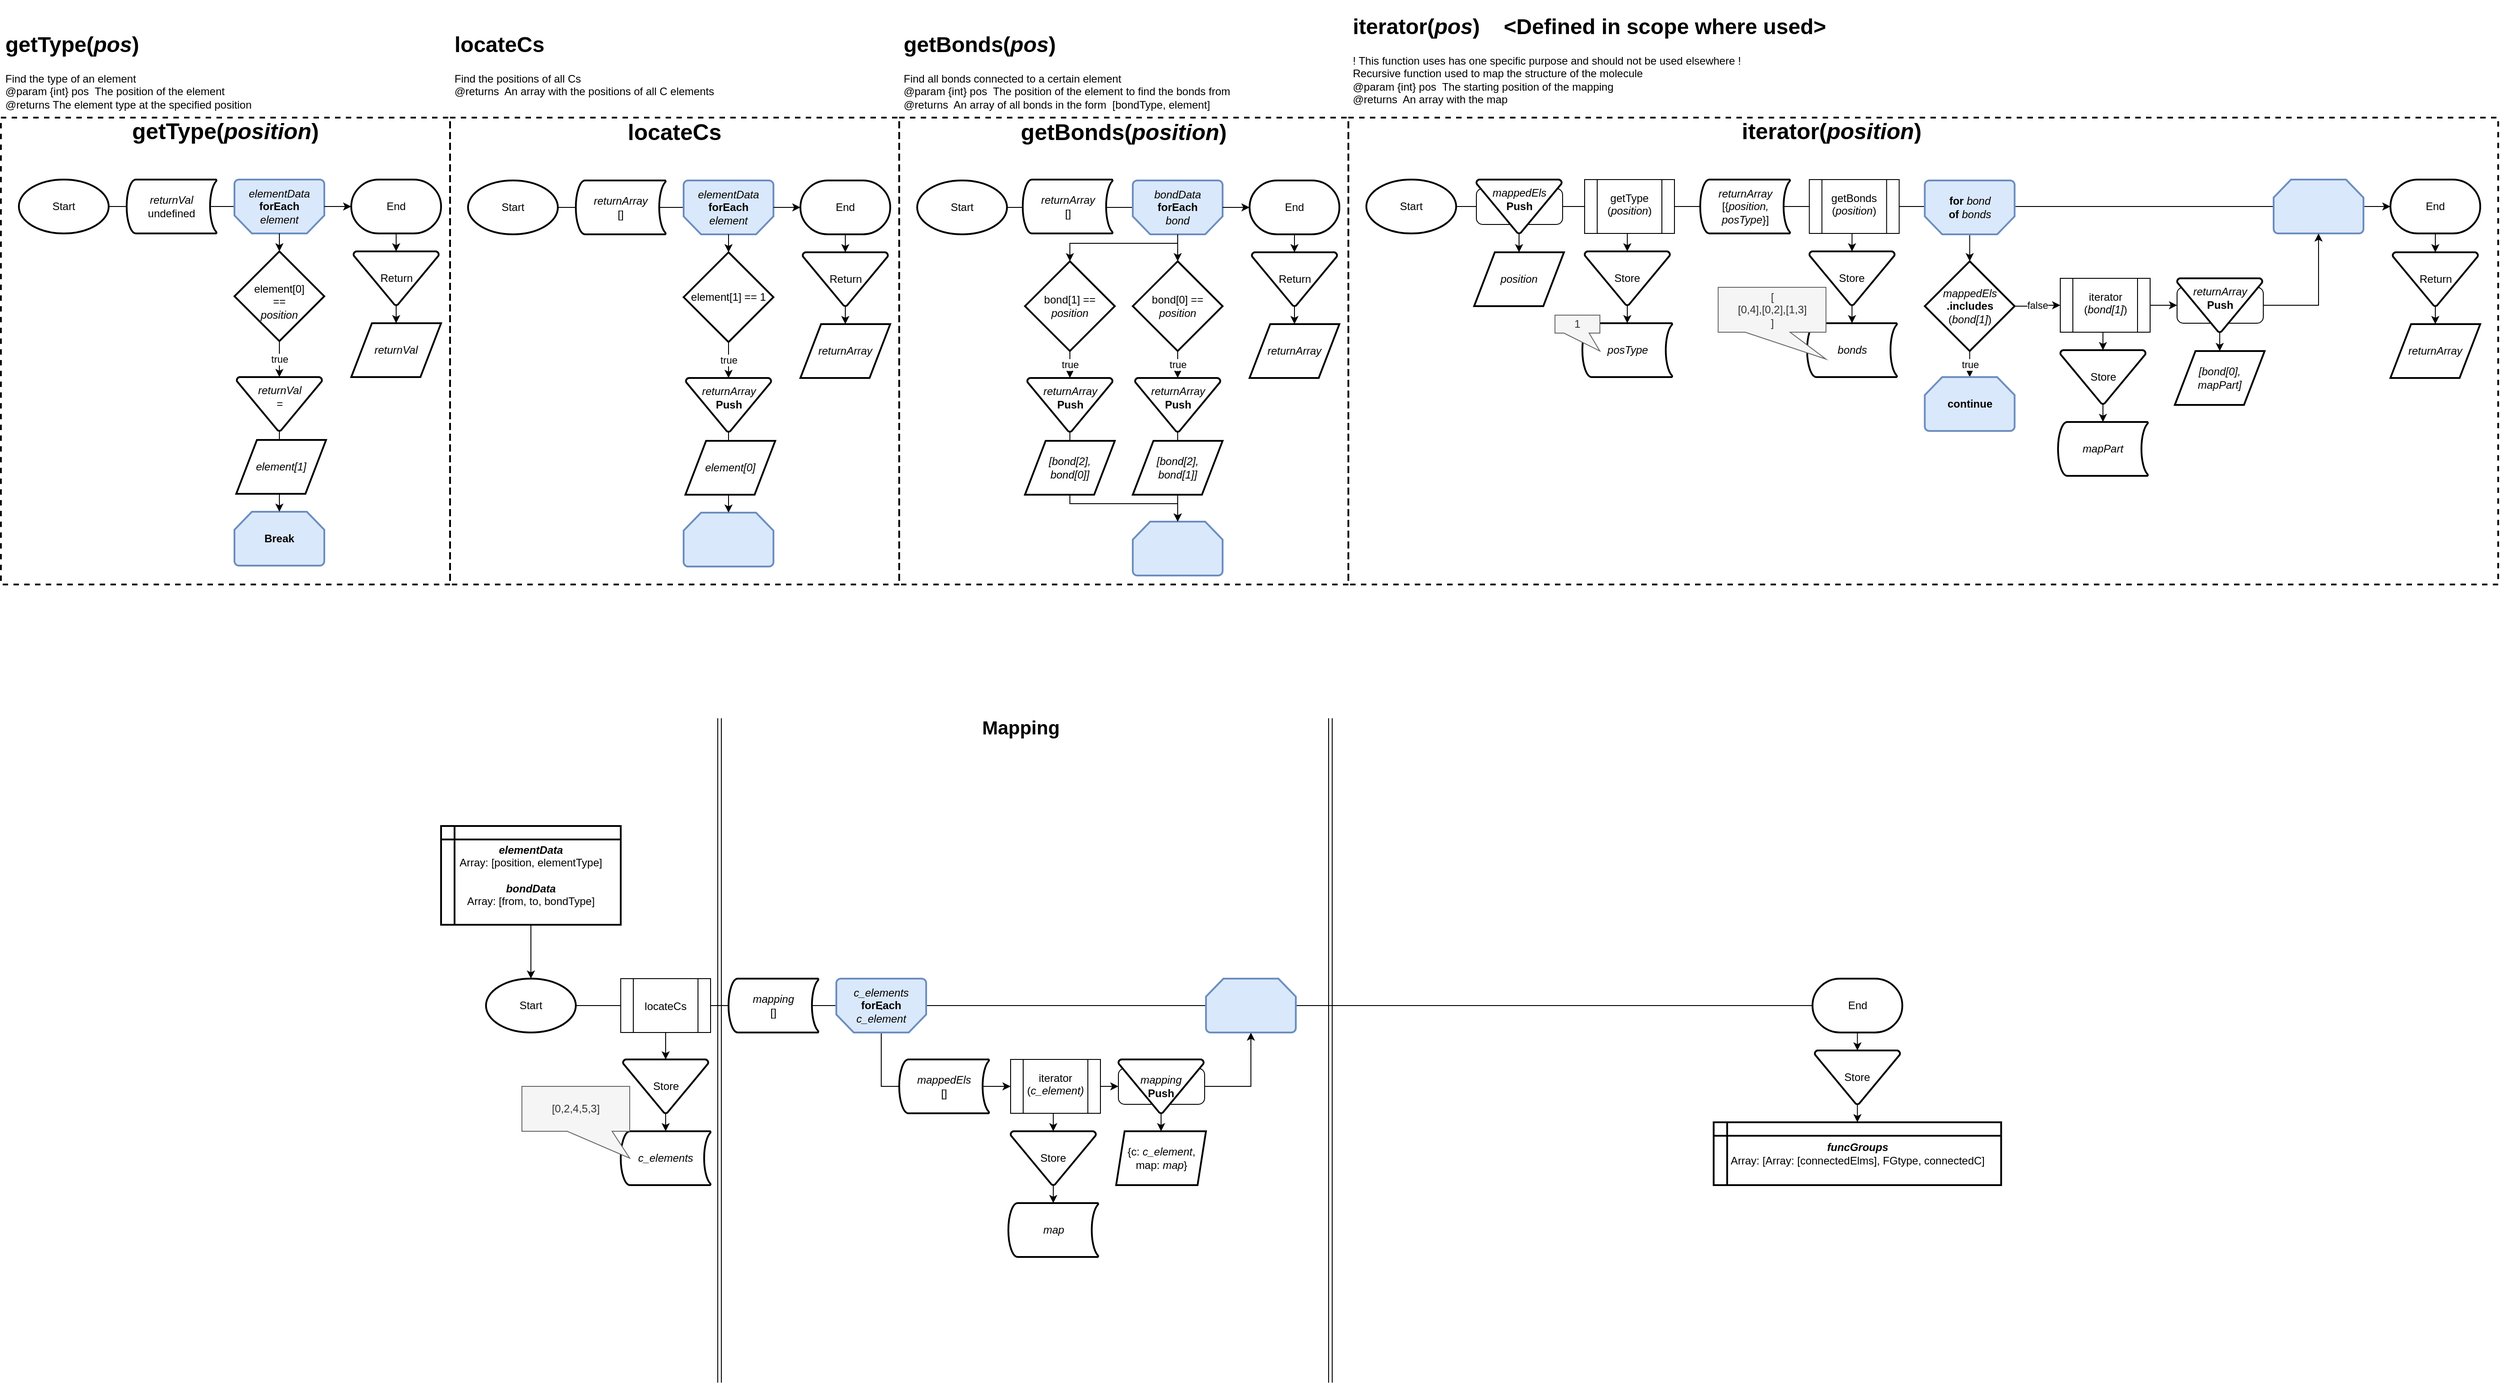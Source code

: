 <mxfile version="20.4.1" type="github" pages="2">
  <diagram id="BVfkQb9ecDEO83bugk_k" name="Main">
    <mxGraphModel dx="2985" dy="2483" grid="1" gridSize="10" guides="1" tooltips="1" connect="1" arrows="0" fold="1" page="0" pageScale="1" pageWidth="827" pageHeight="1169" math="0" shadow="0">
      <root>
        <mxCell id="0" />
        <mxCell id="1" parent="0" />
        <mxCell id="XzVLuU8OsaSNBH-HEr9t-55" value="" style="edgeStyle=orthogonalEdgeStyle;rounded=0;orthogonalLoop=1;jettySize=auto;html=1;exitX=1;exitY=0.5;exitDx=0;exitDy=0;exitPerimeter=0;entryX=0;entryY=0.5;entryDx=0;entryDy=0;entryPerimeter=0;endArrow=none;" parent="1" source="x_pQw2CXU4u3UF457hjA-24" target="XzVLuU8OsaSNBH-HEr9t-52" edge="1">
          <mxGeometry relative="1" as="geometry">
            <mxPoint x="920" y="-700" as="sourcePoint" />
            <mxPoint x="2100" y="-700" as="targetPoint" />
          </mxGeometry>
        </mxCell>
        <mxCell id="FqxZ3S_1yFEc6N9-NsaK-3" style="edgeStyle=orthogonalEdgeStyle;rounded=0;orthogonalLoop=1;jettySize=auto;html=1;exitX=1;exitY=0.5;exitDx=0;exitDy=0;exitPerimeter=0;entryX=0;entryY=0.5;entryDx=0;entryDy=0;entryPerimeter=0;endArrow=none;endFill=0;" parent="1" source="hINtNlw1vlNAkVPnNgzF-1" target="hINtNlw1vlNAkVPnNgzF-4" edge="1">
          <mxGeometry relative="1" as="geometry" />
        </mxCell>
        <mxCell id="hINtNlw1vlNAkVPnNgzF-1" value="Start&lt;br&gt;" style="strokeWidth=2;html=1;shape=mxgraph.flowchart.start_1;whiteSpace=wrap;" parent="1" vertex="1">
          <mxGeometry x="-160" y="160" width="100" height="60" as="geometry" />
        </mxCell>
        <mxCell id="hINtNlw1vlNAkVPnNgzF-3" style="edgeStyle=orthogonalEdgeStyle;orthogonalLoop=1;jettySize=auto;html=1;exitX=0.5;exitY=1;exitDx=0;exitDy=0;entryX=0.5;entryY=0;entryDx=0;entryDy=0;entryPerimeter=0;rounded=0;" parent="1" source="hINtNlw1vlNAkVPnNgzF-2" target="hINtNlw1vlNAkVPnNgzF-1" edge="1">
          <mxGeometry relative="1" as="geometry" />
        </mxCell>
        <mxCell id="hINtNlw1vlNAkVPnNgzF-2" value="&lt;i style=&quot;font-weight: bold;&quot;&gt;elementData&lt;br&gt;&lt;/i&gt;Array: [position, elementType]&lt;br&gt;&lt;b style=&quot;font-style: italic;&quot;&gt;&lt;br&gt;bondData&lt;/b&gt;&lt;br&gt;Array: [from, to, bondType]" style="shape=internalStorage;whiteSpace=wrap;html=1;dx=15;dy=15;arcSize=8;strokeWidth=2;" parent="1" vertex="1">
          <mxGeometry x="-210" y="-10" width="200" height="110" as="geometry" />
        </mxCell>
        <mxCell id="hINtNlw1vlNAkVPnNgzF-9" style="edgeStyle=orthogonalEdgeStyle;orthogonalLoop=1;jettySize=auto;html=1;exitX=0.5;exitY=1;exitDx=0;exitDy=0;exitPerimeter=0;entryX=0.5;entryY=0;entryDx=0;entryDy=0;entryPerimeter=0;rounded=0;" parent="1" source="hINtNlw1vlNAkVPnNgzF-4" target="hINtNlw1vlNAkVPnNgzF-5" edge="1">
          <mxGeometry relative="1" as="geometry" />
        </mxCell>
        <mxCell id="hINtNlw1vlNAkVPnNgzF-4" value="End" style="strokeWidth=2;html=1;shape=mxgraph.flowchart.terminator;whiteSpace=wrap;" parent="1" vertex="1">
          <mxGeometry x="1316.667" y="160" width="100" height="60" as="geometry" />
        </mxCell>
        <mxCell id="hINtNlw1vlNAkVPnNgzF-8" style="edgeStyle=orthogonalEdgeStyle;orthogonalLoop=1;jettySize=auto;html=1;exitX=0.5;exitY=1;exitDx=0;exitDy=0;exitPerimeter=0;entryX=0.5;entryY=0;entryDx=0;entryDy=0;rounded=0;" parent="1" source="hINtNlw1vlNAkVPnNgzF-5" target="hINtNlw1vlNAkVPnNgzF-7" edge="1">
          <mxGeometry relative="1" as="geometry" />
        </mxCell>
        <mxCell id="hINtNlw1vlNAkVPnNgzF-5" value="Store" style="strokeWidth=2;html=1;shape=mxgraph.flowchart.merge_or_storage;whiteSpace=wrap;" parent="1" vertex="1">
          <mxGeometry x="1319.167" y="240" width="95" height="60" as="geometry" />
        </mxCell>
        <mxCell id="hINtNlw1vlNAkVPnNgzF-7" value="&lt;b style=&quot;font-style: italic;&quot;&gt;funcGroups&lt;/b&gt;&lt;br&gt;Array: [Array: [connectedElms], FGtype, connectedC]" style="shape=internalStorage;whiteSpace=wrap;html=1;dx=15;dy=15;arcSize=8;strokeWidth=2;" parent="1" vertex="1">
          <mxGeometry x="1206.667" y="320" width="320" height="70" as="geometry" />
        </mxCell>
        <mxCell id="hINtNlw1vlNAkVPnNgzF-54" style="edgeStyle=orthogonalEdgeStyle;orthogonalLoop=1;jettySize=auto;html=1;exitX=0.5;exitY=1;exitDx=0;exitDy=0;entryX=0.5;entryY=0;entryDx=0;entryDy=0;entryPerimeter=0;fontSize=25;rounded=0;" parent="1" source="hINtNlw1vlNAkVPnNgzF-11" target="hINtNlw1vlNAkVPnNgzF-53" edge="1">
          <mxGeometry relative="1" as="geometry" />
        </mxCell>
        <mxCell id="hINtNlw1vlNAkVPnNgzF-11" value="locateCs" style="verticalLabelPosition=bottom;verticalAlign=top;html=1;shape=process;whiteSpace=wrap;size=0.14;arcSize=6;spacingBottom=4;spacingTop=-43;noLabel=0;collapsible=0;autosize=1;" parent="1" vertex="1">
          <mxGeometry x="-10" y="160" width="100" height="60" as="geometry" />
        </mxCell>
        <mxCell id="x_pQw2CXU4u3UF457hjA-7" style="edgeStyle=orthogonalEdgeStyle;rounded=0;orthogonalLoop=1;jettySize=auto;html=1;exitX=0.5;exitY=1;exitDx=0;exitDy=0;exitPerimeter=0;entryX=0.5;entryY=0;entryDx=0;entryDy=0;entryPerimeter=0;" parent="1" source="hINtNlw1vlNAkVPnNgzF-53" target="hINtNlw1vlNAkVPnNgzF-57" edge="1">
          <mxGeometry relative="1" as="geometry" />
        </mxCell>
        <mxCell id="hINtNlw1vlNAkVPnNgzF-53" value="Store" style="strokeWidth=2;html=1;shape=mxgraph.flowchart.merge_or_storage;whiteSpace=wrap;" parent="1" vertex="1">
          <mxGeometry x="-7.5" y="250" width="95" height="60" as="geometry" />
        </mxCell>
        <mxCell id="hINtNlw1vlNAkVPnNgzF-57" value="&lt;i&gt;c_elements&lt;/i&gt;" style="strokeWidth=2;html=1;shape=mxgraph.flowchart.stored_data;whiteSpace=wrap;" parent="1" vertex="1">
          <mxGeometry x="-10" y="330" width="100" height="60" as="geometry" />
        </mxCell>
        <mxCell id="hINtNlw1vlNAkVPnNgzF-58" value="" style="group" parent="1" vertex="1" connectable="0">
          <mxGeometry x="-200" y="-799" width="500" height="520" as="geometry" />
        </mxCell>
        <mxCell id="hINtNlw1vlNAkVPnNgzF-47" value="" style="whiteSpace=wrap;html=1;fillColor=none;strokeWidth=2;dashed=1;" parent="hINtNlw1vlNAkVPnNgzF-58" vertex="1">
          <mxGeometry width="500" height="520" as="geometry" />
        </mxCell>
        <mxCell id="hINtNlw1vlNAkVPnNgzF-13" value="Start" style="strokeWidth=2;html=1;shape=mxgraph.flowchart.start_1;whiteSpace=wrap;" parent="hINtNlw1vlNAkVPnNgzF-58" vertex="1">
          <mxGeometry x="20" y="70" width="100" height="60" as="geometry" />
        </mxCell>
        <mxCell id="hINtNlw1vlNAkVPnNgzF-15" value="End" style="strokeWidth=2;html=1;shape=mxgraph.flowchart.terminator;whiteSpace=wrap;" parent="hINtNlw1vlNAkVPnNgzF-58" vertex="1">
          <mxGeometry x="390" y="70" width="100" height="60" as="geometry" />
        </mxCell>
        <mxCell id="hINtNlw1vlNAkVPnNgzF-17" value="Return" style="strokeWidth=2;html=1;shape=mxgraph.flowchart.merge_or_storage;whiteSpace=wrap;" parent="hINtNlw1vlNAkVPnNgzF-58" vertex="1">
          <mxGeometry x="392.5" y="150" width="95" height="60" as="geometry" />
        </mxCell>
        <mxCell id="hINtNlw1vlNAkVPnNgzF-18" style="edgeStyle=orthogonalEdgeStyle;orthogonalLoop=1;jettySize=auto;html=1;exitX=0.5;exitY=1;exitDx=0;exitDy=0;exitPerimeter=0;entryX=0.5;entryY=0;entryDx=0;entryDy=0;entryPerimeter=0;rounded=0;" parent="hINtNlw1vlNAkVPnNgzF-58" source="hINtNlw1vlNAkVPnNgzF-15" target="hINtNlw1vlNAkVPnNgzF-17" edge="1">
          <mxGeometry relative="1" as="geometry" />
        </mxCell>
        <mxCell id="hINtNlw1vlNAkVPnNgzF-20" value="&lt;i&gt;returnArray&lt;/i&gt;" style="shape=parallelogram;html=1;strokeWidth=2;perimeter=parallelogramPerimeter;whiteSpace=wrap;arcSize=12;size=0.23;" parent="hINtNlw1vlNAkVPnNgzF-58" vertex="1">
          <mxGeometry x="390" y="230" width="100" height="60" as="geometry" />
        </mxCell>
        <mxCell id="hINtNlw1vlNAkVPnNgzF-21" style="edgeStyle=orthogonalEdgeStyle;orthogonalLoop=1;jettySize=auto;html=1;exitX=0.5;exitY=1;exitDx=0;exitDy=0;exitPerimeter=0;entryX=0.5;entryY=0;entryDx=0;entryDy=0;rounded=0;" parent="hINtNlw1vlNAkVPnNgzF-58" source="hINtNlw1vlNAkVPnNgzF-17" target="hINtNlw1vlNAkVPnNgzF-20" edge="1">
          <mxGeometry relative="1" as="geometry" />
        </mxCell>
        <mxCell id="hINtNlw1vlNAkVPnNgzF-23" value="" style="edgeStyle=orthogonalEdgeStyle;orthogonalLoop=1;jettySize=auto;html=1;exitX=1;exitY=0.5;exitDx=0;exitDy=0;exitPerimeter=0;entryX=1;entryY=0.5;entryDx=0;entryDy=0;entryPerimeter=0;endArrow=none;rounded=0;" parent="hINtNlw1vlNAkVPnNgzF-58" source="hINtNlw1vlNAkVPnNgzF-13" target="hINtNlw1vlNAkVPnNgzF-24" edge="1">
          <mxGeometry relative="1" as="geometry">
            <mxPoint x="120" y="100" as="sourcePoint" />
            <mxPoint x="260" y="100" as="targetPoint" />
          </mxGeometry>
        </mxCell>
        <mxCell id="hINtNlw1vlNAkVPnNgzF-24" value="" style="strokeWidth=2;html=1;shape=mxgraph.flowchart.loop_limit;whiteSpace=wrap;rotation=-180;textDirection=ltr;horizontal=1;direction=east;fillColor=#dae8fc;strokeColor=#6c8ebf;" parent="hINtNlw1vlNAkVPnNgzF-58" vertex="1">
          <mxGeometry x="260" y="70" width="100" height="60" as="geometry" />
        </mxCell>
        <mxCell id="hINtNlw1vlNAkVPnNgzF-16" style="edgeStyle=orthogonalEdgeStyle;orthogonalLoop=1;jettySize=auto;html=1;exitX=0;exitY=0.5;exitDx=0;exitDy=0;exitPerimeter=0;entryX=0;entryY=0.5;entryDx=0;entryDy=0;entryPerimeter=0;startArrow=none;rounded=0;" parent="hINtNlw1vlNAkVPnNgzF-58" source="hINtNlw1vlNAkVPnNgzF-24" target="hINtNlw1vlNAkVPnNgzF-15" edge="1">
          <mxGeometry relative="1" as="geometry">
            <mxPoint x="360" y="100" as="sourcePoint" />
          </mxGeometry>
        </mxCell>
        <mxCell id="hINtNlw1vlNAkVPnNgzF-14" value="&lt;i&gt;returnArray&lt;/i&gt;&lt;br&gt;[]" style="strokeWidth=2;html=1;shape=mxgraph.flowchart.stored_data;whiteSpace=wrap;" parent="hINtNlw1vlNAkVPnNgzF-58" vertex="1">
          <mxGeometry x="140" y="70" width="100" height="60" as="geometry" />
        </mxCell>
        <mxCell id="hINtNlw1vlNAkVPnNgzF-25" value="" style="strokeWidth=2;html=1;shape=mxgraph.flowchart.loop_limit;whiteSpace=wrap;fillColor=#dae8fc;strokeColor=#6c8ebf;" parent="hINtNlw1vlNAkVPnNgzF-58" vertex="1">
          <mxGeometry x="260" y="440" width="100" height="60" as="geometry" />
        </mxCell>
        <mxCell id="hINtNlw1vlNAkVPnNgzF-26" value="&lt;i&gt;elementData&lt;/i&gt;&lt;br&gt;&lt;b&gt;forEach&lt;/b&gt;&lt;br&gt;&lt;i&gt;element&lt;/i&gt;" style="text;html=1;strokeColor=none;fillColor=none;align=center;verticalAlign=middle;whiteSpace=wrap;" parent="hINtNlw1vlNAkVPnNgzF-58" vertex="1">
          <mxGeometry x="280" y="85" width="60" height="30" as="geometry" />
        </mxCell>
        <mxCell id="hINtNlw1vlNAkVPnNgzF-28" value="element[1] == 1" style="strokeWidth=2;html=1;shape=mxgraph.flowchart.decision;whiteSpace=wrap;" parent="hINtNlw1vlNAkVPnNgzF-58" vertex="1">
          <mxGeometry x="260" y="150" width="100" height="100" as="geometry" />
        </mxCell>
        <mxCell id="hINtNlw1vlNAkVPnNgzF-29" style="edgeStyle=orthogonalEdgeStyle;orthogonalLoop=1;jettySize=auto;html=1;exitX=0.5;exitY=0;exitDx=0;exitDy=0;exitPerimeter=0;entryX=0.5;entryY=0;entryDx=0;entryDy=0;entryPerimeter=0;rounded=0;" parent="hINtNlw1vlNAkVPnNgzF-58" source="hINtNlw1vlNAkVPnNgzF-24" target="hINtNlw1vlNAkVPnNgzF-28" edge="1">
          <mxGeometry relative="1" as="geometry" />
        </mxCell>
        <mxCell id="hINtNlw1vlNAkVPnNgzF-46" style="edgeStyle=orthogonalEdgeStyle;orthogonalLoop=1;jettySize=auto;html=1;exitX=0.5;exitY=1;exitDx=0;exitDy=0;exitPerimeter=0;entryX=0.5;entryY=0;entryDx=0;entryDy=0;entryPerimeter=0;rounded=0;" parent="hINtNlw1vlNAkVPnNgzF-58" source="hINtNlw1vlNAkVPnNgzF-32" target="hINtNlw1vlNAkVPnNgzF-25" edge="1">
          <mxGeometry relative="1" as="geometry" />
        </mxCell>
        <mxCell id="hINtNlw1vlNAkVPnNgzF-32" value="&lt;i&gt;returnArray&lt;/i&gt;&lt;br&gt;&lt;b&gt;Push&lt;/b&gt;" style="strokeWidth=2;html=1;shape=mxgraph.flowchart.merge_or_storage;whiteSpace=wrap;spacingBottom=17;" parent="hINtNlw1vlNAkVPnNgzF-58" vertex="1">
          <mxGeometry x="262.5" y="290" width="95" height="60" as="geometry" />
        </mxCell>
        <mxCell id="hINtNlw1vlNAkVPnNgzF-33" value="true" style="edgeStyle=orthogonalEdgeStyle;orthogonalLoop=1;jettySize=auto;html=1;exitX=0.5;exitY=1;exitDx=0;exitDy=0;exitPerimeter=0;entryX=0.5;entryY=0;entryDx=0;entryDy=0;entryPerimeter=0;rounded=0;" parent="hINtNlw1vlNAkVPnNgzF-58" source="hINtNlw1vlNAkVPnNgzF-28" target="hINtNlw1vlNAkVPnNgzF-32" edge="1">
          <mxGeometry relative="1" as="geometry" />
        </mxCell>
        <mxCell id="hINtNlw1vlNAkVPnNgzF-36" value="&lt;i&gt;element[0]&lt;/i&gt;" style="shape=parallelogram;html=1;strokeWidth=2;perimeter=parallelogramPerimeter;whiteSpace=wrap;arcSize=12;size=0.23;" parent="hINtNlw1vlNAkVPnNgzF-58" vertex="1">
          <mxGeometry x="262" y="360" width="100" height="60" as="geometry" />
        </mxCell>
        <mxCell id="hINtNlw1vlNAkVPnNgzF-48" value="&lt;b&gt;&lt;font style=&quot;font-size: 25px;&quot;&gt;locateCs&lt;/font&gt;&lt;/b&gt;" style="text;html=1;strokeColor=none;fillColor=none;align=center;verticalAlign=middle;whiteSpace=wrap;dashed=1;strokeWidth=2;" parent="hINtNlw1vlNAkVPnNgzF-58" vertex="1">
          <mxGeometry x="220" width="60" height="30" as="geometry" />
        </mxCell>
        <mxCell id="G9Rp87o0pzsJ3uSTvvUH-32" value="" style="group" parent="1" vertex="1" connectable="0">
          <mxGeometry x="300" y="-799" width="500" height="524" as="geometry" />
        </mxCell>
        <mxCell id="G9Rp87o0pzsJ3uSTvvUH-2" value="" style="whiteSpace=wrap;html=1;fillColor=none;strokeWidth=2;dashed=1;" parent="G9Rp87o0pzsJ3uSTvvUH-32" vertex="1">
          <mxGeometry width="500" height="520" as="geometry" />
        </mxCell>
        <mxCell id="G9Rp87o0pzsJ3uSTvvUH-3" value="Start" style="strokeWidth=2;html=1;shape=mxgraph.flowchart.start_1;whiteSpace=wrap;" parent="G9Rp87o0pzsJ3uSTvvUH-32" vertex="1">
          <mxGeometry x="20" y="70" width="100" height="60" as="geometry" />
        </mxCell>
        <mxCell id="G9Rp87o0pzsJ3uSTvvUH-4" value="End" style="strokeWidth=2;html=1;shape=mxgraph.flowchart.terminator;whiteSpace=wrap;" parent="G9Rp87o0pzsJ3uSTvvUH-32" vertex="1">
          <mxGeometry x="390" y="70" width="100" height="60" as="geometry" />
        </mxCell>
        <mxCell id="G9Rp87o0pzsJ3uSTvvUH-5" value="Return" style="strokeWidth=2;html=1;shape=mxgraph.flowchart.merge_or_storage;whiteSpace=wrap;" parent="G9Rp87o0pzsJ3uSTvvUH-32" vertex="1">
          <mxGeometry x="392.5" y="150" width="95" height="60" as="geometry" />
        </mxCell>
        <mxCell id="G9Rp87o0pzsJ3uSTvvUH-6" style="edgeStyle=orthogonalEdgeStyle;orthogonalLoop=1;jettySize=auto;html=1;exitX=0.5;exitY=1;exitDx=0;exitDy=0;exitPerimeter=0;entryX=0.5;entryY=0;entryDx=0;entryDy=0;entryPerimeter=0;rounded=0;" parent="G9Rp87o0pzsJ3uSTvvUH-32" source="G9Rp87o0pzsJ3uSTvvUH-4" target="G9Rp87o0pzsJ3uSTvvUH-5" edge="1">
          <mxGeometry relative="1" as="geometry" />
        </mxCell>
        <mxCell id="G9Rp87o0pzsJ3uSTvvUH-7" value="&lt;i&gt;returnArray&lt;/i&gt;" style="shape=parallelogram;html=1;strokeWidth=2;perimeter=parallelogramPerimeter;whiteSpace=wrap;arcSize=12;size=0.23;" parent="G9Rp87o0pzsJ3uSTvvUH-32" vertex="1">
          <mxGeometry x="390" y="230" width="100" height="60" as="geometry" />
        </mxCell>
        <mxCell id="G9Rp87o0pzsJ3uSTvvUH-8" style="edgeStyle=orthogonalEdgeStyle;orthogonalLoop=1;jettySize=auto;html=1;exitX=0.5;exitY=1;exitDx=0;exitDy=0;exitPerimeter=0;entryX=0.5;entryY=0;entryDx=0;entryDy=0;rounded=0;" parent="G9Rp87o0pzsJ3uSTvvUH-32" source="G9Rp87o0pzsJ3uSTvvUH-5" target="G9Rp87o0pzsJ3uSTvvUH-7" edge="1">
          <mxGeometry relative="1" as="geometry" />
        </mxCell>
        <mxCell id="G9Rp87o0pzsJ3uSTvvUH-9" value="" style="edgeStyle=orthogonalEdgeStyle;orthogonalLoop=1;jettySize=auto;html=1;exitX=1;exitY=0.5;exitDx=0;exitDy=0;exitPerimeter=0;entryX=1;entryY=0.5;entryDx=0;entryDy=0;entryPerimeter=0;endArrow=none;rounded=0;" parent="G9Rp87o0pzsJ3uSTvvUH-32" source="G9Rp87o0pzsJ3uSTvvUH-3" target="G9Rp87o0pzsJ3uSTvvUH-10" edge="1">
          <mxGeometry relative="1" as="geometry">
            <mxPoint x="120" y="100" as="sourcePoint" />
            <mxPoint x="260" y="100" as="targetPoint" />
          </mxGeometry>
        </mxCell>
        <mxCell id="G9Rp87o0pzsJ3uSTvvUH-10" value="" style="strokeWidth=2;html=1;shape=mxgraph.flowchart.loop_limit;whiteSpace=wrap;rotation=-180;textDirection=ltr;horizontal=1;direction=east;fillColor=#dae8fc;strokeColor=#6c8ebf;" parent="G9Rp87o0pzsJ3uSTvvUH-32" vertex="1">
          <mxGeometry x="260" y="70" width="100" height="60" as="geometry" />
        </mxCell>
        <mxCell id="G9Rp87o0pzsJ3uSTvvUH-11" style="edgeStyle=orthogonalEdgeStyle;orthogonalLoop=1;jettySize=auto;html=1;exitX=0;exitY=0.5;exitDx=0;exitDy=0;exitPerimeter=0;entryX=0;entryY=0.5;entryDx=0;entryDy=0;entryPerimeter=0;startArrow=none;rounded=0;" parent="G9Rp87o0pzsJ3uSTvvUH-32" source="G9Rp87o0pzsJ3uSTvvUH-10" target="G9Rp87o0pzsJ3uSTvvUH-4" edge="1">
          <mxGeometry relative="1" as="geometry">
            <mxPoint x="360" y="100" as="sourcePoint" />
          </mxGeometry>
        </mxCell>
        <mxCell id="G9Rp87o0pzsJ3uSTvvUH-13" value="" style="strokeWidth=2;html=1;shape=mxgraph.flowchart.loop_limit;whiteSpace=wrap;fillColor=#dae8fc;strokeColor=#6c8ebf;" parent="G9Rp87o0pzsJ3uSTvvUH-32" vertex="1">
          <mxGeometry x="260" y="450" width="100" height="60" as="geometry" />
        </mxCell>
        <mxCell id="G9Rp87o0pzsJ3uSTvvUH-14" value="&lt;i&gt;bondData&lt;/i&gt;&lt;br&gt;&lt;b&gt;forEach&lt;/b&gt;&lt;br&gt;&lt;i&gt;bond&lt;/i&gt;" style="text;html=1;strokeColor=none;fillColor=none;align=center;verticalAlign=middle;whiteSpace=wrap;" parent="G9Rp87o0pzsJ3uSTvvUH-32" vertex="1">
          <mxGeometry x="280" y="85" width="60" height="30" as="geometry" />
        </mxCell>
        <mxCell id="G9Rp87o0pzsJ3uSTvvUH-15" value="bond[0] == &lt;i&gt;position&lt;/i&gt;" style="strokeWidth=2;html=1;shape=mxgraph.flowchart.decision;whiteSpace=wrap;" parent="G9Rp87o0pzsJ3uSTvvUH-32" vertex="1">
          <mxGeometry x="260" y="160" width="100" height="100" as="geometry" />
        </mxCell>
        <mxCell id="G9Rp87o0pzsJ3uSTvvUH-16" style="edgeStyle=orthogonalEdgeStyle;orthogonalLoop=1;jettySize=auto;html=1;exitX=0.5;exitY=0;exitDx=0;exitDy=0;exitPerimeter=0;entryX=0.5;entryY=0;entryDx=0;entryDy=0;entryPerimeter=0;rounded=0;" parent="G9Rp87o0pzsJ3uSTvvUH-32" source="G9Rp87o0pzsJ3uSTvvUH-10" target="G9Rp87o0pzsJ3uSTvvUH-15" edge="1">
          <mxGeometry relative="1" as="geometry" />
        </mxCell>
        <mxCell id="G9Rp87o0pzsJ3uSTvvUH-17" style="edgeStyle=orthogonalEdgeStyle;orthogonalLoop=1;jettySize=auto;html=1;exitX=0.5;exitY=1;exitDx=0;exitDy=0;exitPerimeter=0;entryX=0.5;entryY=0;entryDx=0;entryDy=0;entryPerimeter=0;rounded=0;" parent="G9Rp87o0pzsJ3uSTvvUH-32" source="G9Rp87o0pzsJ3uSTvvUH-18" target="G9Rp87o0pzsJ3uSTvvUH-13" edge="1">
          <mxGeometry relative="1" as="geometry" />
        </mxCell>
        <mxCell id="G9Rp87o0pzsJ3uSTvvUH-18" value="&lt;i&gt;returnArray&lt;/i&gt;&lt;br&gt;&lt;b&gt;Push&lt;/b&gt;" style="strokeWidth=2;html=1;shape=mxgraph.flowchart.merge_or_storage;whiteSpace=wrap;spacingBottom=17;" parent="G9Rp87o0pzsJ3uSTvvUH-32" vertex="1">
          <mxGeometry x="262.5" y="290" width="95" height="60" as="geometry" />
        </mxCell>
        <mxCell id="G9Rp87o0pzsJ3uSTvvUH-19" value="true" style="edgeStyle=orthogonalEdgeStyle;orthogonalLoop=1;jettySize=auto;html=1;exitX=0.5;exitY=1;exitDx=0;exitDy=0;exitPerimeter=0;entryX=0.5;entryY=0;entryDx=0;entryDy=0;entryPerimeter=0;rounded=0;" parent="G9Rp87o0pzsJ3uSTvvUH-32" source="G9Rp87o0pzsJ3uSTvvUH-15" target="G9Rp87o0pzsJ3uSTvvUH-18" edge="1">
          <mxGeometry relative="1" as="geometry" />
        </mxCell>
        <mxCell id="G9Rp87o0pzsJ3uSTvvUH-20" value="&lt;i&gt;&lt;font style=&quot;font-size: 12px;&quot;&gt;[bond[2], &lt;br&gt;bond[1]]&lt;/font&gt;&lt;/i&gt;" style="shape=parallelogram;html=1;strokeWidth=2;perimeter=parallelogramPerimeter;whiteSpace=wrap;arcSize=12;size=0.23;" parent="G9Rp87o0pzsJ3uSTvvUH-32" vertex="1">
          <mxGeometry x="260" y="360" width="100" height="60" as="geometry" />
        </mxCell>
        <mxCell id="G9Rp87o0pzsJ3uSTvvUH-21" value="&lt;b&gt;&lt;font style=&quot;font-size: 25px;&quot;&gt;getBonds(&lt;i&gt;position&lt;/i&gt;)&lt;/font&gt;&lt;/b&gt;" style="text;html=1;strokeColor=none;fillColor=none;align=center;verticalAlign=middle;whiteSpace=wrap;dashed=1;strokeWidth=2;" parent="G9Rp87o0pzsJ3uSTvvUH-32" vertex="1">
          <mxGeometry x="220" width="60" height="30" as="geometry" />
        </mxCell>
        <mxCell id="G9Rp87o0pzsJ3uSTvvUH-23" value="bond[1] == &lt;i&gt;position&lt;/i&gt;" style="strokeWidth=2;html=1;shape=mxgraph.flowchart.decision;whiteSpace=wrap;" parent="G9Rp87o0pzsJ3uSTvvUH-32" vertex="1">
          <mxGeometry x="140" y="160" width="100" height="100" as="geometry" />
        </mxCell>
        <mxCell id="G9Rp87o0pzsJ3uSTvvUH-25" style="edgeStyle=orthogonalEdgeStyle;orthogonalLoop=1;jettySize=auto;html=1;exitX=0.5;exitY=0;exitDx=0;exitDy=0;exitPerimeter=0;entryX=0.5;entryY=0;entryDx=0;entryDy=0;entryPerimeter=0;rounded=0;" parent="G9Rp87o0pzsJ3uSTvvUH-32" source="G9Rp87o0pzsJ3uSTvvUH-10" target="G9Rp87o0pzsJ3uSTvvUH-23" edge="1">
          <mxGeometry relative="1" as="geometry">
            <Array as="points">
              <mxPoint x="310" y="140" />
              <mxPoint x="190" y="140" />
            </Array>
          </mxGeometry>
        </mxCell>
        <mxCell id="G9Rp87o0pzsJ3uSTvvUH-30" style="edgeStyle=orthogonalEdgeStyle;orthogonalLoop=1;jettySize=auto;html=1;exitX=0.5;exitY=1;exitDx=0;exitDy=0;exitPerimeter=0;entryX=0.5;entryY=0;entryDx=0;entryDy=0;entryPerimeter=0;fontSize=11;rounded=0;" parent="G9Rp87o0pzsJ3uSTvvUH-32" source="G9Rp87o0pzsJ3uSTvvUH-26" target="G9Rp87o0pzsJ3uSTvvUH-13" edge="1">
          <mxGeometry relative="1" as="geometry">
            <Array as="points">
              <mxPoint x="190" y="430" />
              <mxPoint x="310" y="430" />
            </Array>
          </mxGeometry>
        </mxCell>
        <mxCell id="G9Rp87o0pzsJ3uSTvvUH-26" value="&lt;i&gt;returnArray&lt;/i&gt;&lt;br&gt;&lt;b&gt;Push&lt;/b&gt;" style="strokeWidth=2;html=1;shape=mxgraph.flowchart.merge_or_storage;whiteSpace=wrap;spacingBottom=17;" parent="G9Rp87o0pzsJ3uSTvvUH-32" vertex="1">
          <mxGeometry x="142.5" y="290" width="95" height="60" as="geometry" />
        </mxCell>
        <mxCell id="G9Rp87o0pzsJ3uSTvvUH-29" value="true" style="edgeStyle=orthogonalEdgeStyle;orthogonalLoop=1;jettySize=auto;html=1;exitX=0.5;exitY=1;exitDx=0;exitDy=0;exitPerimeter=0;entryX=0.5;entryY=0;entryDx=0;entryDy=0;entryPerimeter=0;fontSize=11;rounded=0;" parent="G9Rp87o0pzsJ3uSTvvUH-32" source="G9Rp87o0pzsJ3uSTvvUH-23" target="G9Rp87o0pzsJ3uSTvvUH-26" edge="1">
          <mxGeometry relative="1" as="geometry" />
        </mxCell>
        <mxCell id="G9Rp87o0pzsJ3uSTvvUH-27" value="&lt;i&gt;&lt;font style=&quot;font-size: 12px;&quot;&gt;[bond[2], &lt;br&gt;bond[0]]&lt;/font&gt;&lt;/i&gt;" style="shape=parallelogram;html=1;strokeWidth=2;perimeter=parallelogramPerimeter;whiteSpace=wrap;arcSize=12;size=0.23;" parent="G9Rp87o0pzsJ3uSTvvUH-32" vertex="1">
          <mxGeometry x="140" y="360" width="100" height="60" as="geometry" />
        </mxCell>
        <mxCell id="_avrX_X6yZaFhVirjWv8-3" value="&lt;i&gt;returnArray&lt;/i&gt;&lt;br&gt;[]" style="strokeWidth=2;html=1;shape=mxgraph.flowchart.stored_data;whiteSpace=wrap;" parent="G9Rp87o0pzsJ3uSTvvUH-32" vertex="1">
          <mxGeometry x="137.5" y="69" width="100" height="60" as="geometry" />
        </mxCell>
        <mxCell id="rzo9WYOZs4RROfnJHvRi-1" style="edgeStyle=orthogonalEdgeStyle;rounded=0;orthogonalLoop=1;jettySize=auto;html=1;exitX=0.5;exitY=0;exitDx=0;exitDy=0;exitPerimeter=0;entryX=0;entryY=0.5;entryDx=0;entryDy=0;" parent="1" source="G9Rp87o0pzsJ3uSTvvUH-35" target="hzsxWTam5A1zevrrT3r--9" edge="1">
          <mxGeometry relative="1" as="geometry">
            <mxPoint x="520.0" y="260" as="targetPoint" />
          </mxGeometry>
        </mxCell>
        <mxCell id="G9Rp87o0pzsJ3uSTvvUH-35" value="`" style="strokeWidth=2;html=1;shape=mxgraph.flowchart.loop_limit;whiteSpace=wrap;rotation=-180;textDirection=ltr;horizontal=1;direction=east;fillColor=#dae8fc;strokeColor=#6c8ebf;" parent="1" vertex="1">
          <mxGeometry x="230" y="160" width="100" height="60" as="geometry" />
        </mxCell>
        <mxCell id="G9Rp87o0pzsJ3uSTvvUH-34" value="&lt;i&gt;c_elements&lt;/i&gt;&lt;br&gt;&lt;b&gt;forEach&lt;/b&gt;&lt;br&gt;&lt;i&gt;c_element&lt;/i&gt;" style="text;html=1;strokeColor=none;fillColor=none;align=center;verticalAlign=middle;whiteSpace=wrap;" parent="1" vertex="1">
          <mxGeometry x="250" y="175" width="60" height="30" as="geometry" />
        </mxCell>
        <mxCell id="x_pQw2CXU4u3UF457hjA-5" style="edgeStyle=orthogonalEdgeStyle;rounded=0;orthogonalLoop=1;jettySize=auto;html=1;exitX=0.5;exitY=1;exitDx=0;exitDy=0;entryX=0.5;entryY=0;entryDx=0;entryDy=0;entryPerimeter=0;" parent="1" edge="1">
          <mxGeometry relative="1" as="geometry">
            <mxPoint x="350.0" y="310.0" as="sourcePoint" />
          </mxGeometry>
        </mxCell>
        <mxCell id="x_pQw2CXU4u3UF457hjA-6" style="edgeStyle=orthogonalEdgeStyle;rounded=0;orthogonalLoop=1;jettySize=auto;html=1;exitX=0.5;exitY=1;exitDx=0;exitDy=0;exitPerimeter=0;entryX=0.5;entryY=0;entryDx=0;entryDy=0;entryPerimeter=0;" parent="1" edge="1">
          <mxGeometry relative="1" as="geometry">
            <mxPoint x="347.5" y="390" as="sourcePoint" />
          </mxGeometry>
        </mxCell>
        <mxCell id="x_pQw2CXU4u3UF457hjA-8" value="[0,2,4,5,3]" style="shape=callout;whiteSpace=wrap;html=1;perimeter=calloutPerimeter;position2=1;size=30;position=0.42;base=50;fillColor=#f5f5f5;fontColor=#333333;strokeColor=#666666;" parent="1" vertex="1">
          <mxGeometry x="-120" y="280" width="120" height="80" as="geometry" />
        </mxCell>
        <mxCell id="x_pQw2CXU4u3UF457hjA-23" value="" style="whiteSpace=wrap;html=1;fillColor=none;strokeWidth=2;dashed=1;" parent="1" vertex="1">
          <mxGeometry x="800" y="-799" width="1280" height="520" as="geometry" />
        </mxCell>
        <mxCell id="rzo9WYOZs4RROfnJHvRi-53" style="edgeStyle=orthogonalEdgeStyle;rounded=0;orthogonalLoop=1;jettySize=auto;html=1;exitX=1;exitY=0.5;exitDx=0;exitDy=0;exitPerimeter=0;entryX=0;entryY=0.5;entryDx=0;entryDy=0;entryPerimeter=0;startArrow=none;" parent="1" source="XzVLuU8OsaSNBH-HEr9t-52" target="x_pQw2CXU4u3UF457hjA-25" edge="1">
          <mxGeometry relative="1" as="geometry" />
        </mxCell>
        <mxCell id="x_pQw2CXU4u3UF457hjA-24" value="Start" style="strokeWidth=2;html=1;shape=mxgraph.flowchart.start_1;whiteSpace=wrap;" parent="1" vertex="1">
          <mxGeometry x="820" y="-730" width="100" height="60" as="geometry" />
        </mxCell>
        <mxCell id="XzVLuU8OsaSNBH-HEr9t-61" style="edgeStyle=orthogonalEdgeStyle;rounded=0;orthogonalLoop=1;jettySize=auto;html=1;exitX=0.5;exitY=1;exitDx=0;exitDy=0;exitPerimeter=0;entryX=0.5;entryY=0;entryDx=0;entryDy=0;entryPerimeter=0;" parent="1" source="x_pQw2CXU4u3UF457hjA-25" target="XzVLuU8OsaSNBH-HEr9t-58" edge="1">
          <mxGeometry relative="1" as="geometry" />
        </mxCell>
        <mxCell id="x_pQw2CXU4u3UF457hjA-25" value="End" style="strokeWidth=2;html=1;shape=mxgraph.flowchart.terminator;whiteSpace=wrap;" parent="1" vertex="1">
          <mxGeometry x="1960" y="-730" width="100" height="60" as="geometry" />
        </mxCell>
        <mxCell id="x_pQw2CXU4u3UF457hjA-42" value="&lt;span style=&quot;font-size: 25px;&quot;&gt;&lt;b&gt;iterator(&lt;i&gt;position&lt;/i&gt;)&lt;/b&gt;&lt;/span&gt;" style="text;html=1;strokeColor=none;fillColor=none;align=center;verticalAlign=middle;whiteSpace=wrap;dashed=1;strokeWidth=2;" parent="1" vertex="1">
          <mxGeometry x="1308" y="-800" width="60" height="30" as="geometry" />
        </mxCell>
        <mxCell id="hzsxWTam5A1zevrrT3r--4" value="&lt;i&gt;mapping&lt;/i&gt;&lt;br&gt;[]" style="strokeWidth=2;html=1;shape=mxgraph.flowchart.stored_data;whiteSpace=wrap;" parent="1" vertex="1">
          <mxGeometry x="110" y="160" width="100" height="60" as="geometry" />
        </mxCell>
        <mxCell id="hzsxWTam5A1zevrrT3r--15" style="edgeStyle=orthogonalEdgeStyle;rounded=0;orthogonalLoop=1;jettySize=auto;html=1;exitX=0.5;exitY=1;exitDx=0;exitDy=0;entryX=0.5;entryY=0;entryDx=0;entryDy=0;entryPerimeter=0;" parent="1" source="hzsxWTam5A1zevrrT3r--9" target="hzsxWTam5A1zevrrT3r--11" edge="1">
          <mxGeometry relative="1" as="geometry" />
        </mxCell>
        <mxCell id="hzsxWTam5A1zevrrT3r--48" style="edgeStyle=orthogonalEdgeStyle;rounded=0;orthogonalLoop=1;jettySize=auto;html=1;exitX=1;exitY=0.5;exitDx=0;exitDy=0;" parent="1" source="hzsxWTam5A1zevrrT3r--9" edge="1">
          <mxGeometry relative="1" as="geometry">
            <mxPoint x="544" y="280" as="targetPoint" />
          </mxGeometry>
        </mxCell>
        <mxCell id="hzsxWTam5A1zevrrT3r--9" value="iterator&lt;br&gt;(&lt;i&gt;c_element)&lt;/i&gt;&lt;br&gt;" style="verticalLabelPosition=bottom;verticalAlign=top;html=1;shape=process;whiteSpace=wrap;size=0.14;arcSize=6;spacingBottom=4;spacingTop=-53;" parent="1" vertex="1">
          <mxGeometry x="424" y="250" width="100" height="60" as="geometry" />
        </mxCell>
        <mxCell id="hzsxWTam5A1zevrrT3r--14" style="edgeStyle=orthogonalEdgeStyle;rounded=0;orthogonalLoop=1;jettySize=auto;html=1;exitX=0.5;exitY=1;exitDx=0;exitDy=0;exitPerimeter=0;entryX=0.5;entryY=0;entryDx=0;entryDy=0;entryPerimeter=0;" parent="1" source="hzsxWTam5A1zevrrT3r--11" target="hzsxWTam5A1zevrrT3r--12" edge="1">
          <mxGeometry relative="1" as="geometry" />
        </mxCell>
        <mxCell id="hzsxWTam5A1zevrrT3r--11" value="Store" style="strokeWidth=2;html=1;shape=mxgraph.flowchart.merge_or_storage;whiteSpace=wrap;" parent="1" vertex="1">
          <mxGeometry x="424" y="330" width="95" height="60" as="geometry" />
        </mxCell>
        <mxCell id="hzsxWTam5A1zevrrT3r--12" value="&lt;i&gt;map&lt;/i&gt;" style="strokeWidth=2;html=1;shape=mxgraph.flowchart.stored_data;whiteSpace=wrap;" parent="1" vertex="1">
          <mxGeometry x="421.5" y="410" width="100" height="60" as="geometry" />
        </mxCell>
        <mxCell id="hzsxWTam5A1zevrrT3r--53" style="edgeStyle=orthogonalEdgeStyle;rounded=0;orthogonalLoop=1;jettySize=auto;html=1;exitX=1;exitY=0.5;exitDx=0;exitDy=0;entryX=0.5;entryY=1;entryDx=0;entryDy=0;entryPerimeter=0;" parent="1" source="hzsxWTam5A1zevrrT3r--45" target="hzsxWTam5A1zevrrT3r--52" edge="1">
          <mxGeometry relative="1" as="geometry" />
        </mxCell>
        <mxCell id="hzsxWTam5A1zevrrT3r--50" style="edgeStyle=orthogonalEdgeStyle;rounded=0;orthogonalLoop=1;jettySize=auto;html=1;exitX=0.5;exitY=1;exitDx=0;exitDy=0;exitPerimeter=0;entryX=0.5;entryY=0;entryDx=0;entryDy=0;" parent="1" source="hzsxWTam5A1zevrrT3r--40" target="hzsxWTam5A1zevrrT3r--49" edge="1">
          <mxGeometry relative="1" as="geometry" />
        </mxCell>
        <mxCell id="hzsxWTam5A1zevrrT3r--49" value="{c: &lt;i&gt;c_element&lt;/i&gt;,&lt;br&gt;map: &lt;i&gt;map&lt;/i&gt;}" style="shape=parallelogram;html=1;strokeWidth=2;perimeter=parallelogramPerimeter;whiteSpace=wrap;arcSize=12;size=0.094;" parent="1" vertex="1">
          <mxGeometry x="541.5" y="330" width="100" height="60" as="geometry" />
        </mxCell>
        <mxCell id="hzsxWTam5A1zevrrT3r--52" value="" style="strokeWidth=2;html=1;shape=mxgraph.flowchart.loop_limit;whiteSpace=wrap;fillColor=#dae8fc;strokeColor=#6c8ebf;" parent="1" vertex="1">
          <mxGeometry x="641.5" y="160" width="100" height="60" as="geometry" />
        </mxCell>
        <mxCell id="HKwTfBPHRpQWLJumXtEg-12" style="edgeStyle=orthogonalEdgeStyle;rounded=0;orthogonalLoop=1;jettySize=auto;html=1;exitX=0.5;exitY=1;exitDx=0;exitDy=0;entryX=0.5;entryY=0;entryDx=0;entryDy=0;entryPerimeter=0;" parent="1" source="HKwTfBPHRpQWLJumXtEg-7" target="HKwTfBPHRpQWLJumXtEg-8" edge="1">
          <mxGeometry relative="1" as="geometry" />
        </mxCell>
        <mxCell id="HKwTfBPHRpQWLJumXtEg-7" value="getBonds&lt;br&gt;(&lt;i&gt;position&lt;/i&gt;)" style="verticalLabelPosition=bottom;verticalAlign=top;html=1;shape=process;whiteSpace=wrap;size=0.14;arcSize=6;spacingBottom=4;spacingTop=-53;" parent="1" vertex="1">
          <mxGeometry x="1313.17" y="-730" width="100" height="60" as="geometry" />
        </mxCell>
        <mxCell id="HKwTfBPHRpQWLJumXtEg-13" style="edgeStyle=orthogonalEdgeStyle;rounded=0;orthogonalLoop=1;jettySize=auto;html=1;exitX=0.5;exitY=1;exitDx=0;exitDy=0;exitPerimeter=0;entryX=0.5;entryY=0;entryDx=0;entryDy=0;entryPerimeter=0;" parent="1" source="HKwTfBPHRpQWLJumXtEg-8" target="HKwTfBPHRpQWLJumXtEg-9" edge="1">
          <mxGeometry relative="1" as="geometry" />
        </mxCell>
        <mxCell id="HKwTfBPHRpQWLJumXtEg-8" value="Store" style="strokeWidth=2;html=1;shape=mxgraph.flowchart.merge_or_storage;whiteSpace=wrap;" parent="1" vertex="1">
          <mxGeometry x="1313.17" y="-650" width="95" height="60" as="geometry" />
        </mxCell>
        <mxCell id="HKwTfBPHRpQWLJumXtEg-9" value="&lt;i&gt;bonds&lt;/i&gt;" style="strokeWidth=2;html=1;shape=mxgraph.flowchart.stored_data;whiteSpace=wrap;" parent="1" vertex="1">
          <mxGeometry x="1310.67" y="-570" width="100" height="60" as="geometry" />
        </mxCell>
        <mxCell id="x_pQw2CXU4u3UF457hjA-9" value="[&lt;br&gt;[0,4],[0,2],[1,3]&lt;br&gt;]" style="shape=callout;whiteSpace=wrap;html=1;perimeter=calloutPerimeter;position2=1;size=30;position=0.25;base=50;fillColor=#f5f5f5;fontColor=#333333;strokeColor=#666666;" parent="1" vertex="1">
          <mxGeometry x="1211.67" y="-610" width="120" height="80" as="geometry" />
        </mxCell>
        <mxCell id="rzo9WYOZs4RROfnJHvRi-54" value="" style="group" parent="1" vertex="1" connectable="0">
          <mxGeometry x="-700" y="-800" width="500" height="521" as="geometry" />
        </mxCell>
        <mxCell id="rzo9WYOZs4RROfnJHvRi-31" value="" style="whiteSpace=wrap;html=1;fillColor=none;strokeWidth=2;dashed=1;" parent="rzo9WYOZs4RROfnJHvRi-54" vertex="1">
          <mxGeometry y="1" width="500" height="520" as="geometry" />
        </mxCell>
        <mxCell id="rzo9WYOZs4RROfnJHvRi-32" value="Start" style="strokeWidth=2;html=1;shape=mxgraph.flowchart.start_1;whiteSpace=wrap;" parent="rzo9WYOZs4RROfnJHvRi-54" vertex="1">
          <mxGeometry x="20" y="70" width="100" height="60" as="geometry" />
        </mxCell>
        <mxCell id="rzo9WYOZs4RROfnJHvRi-33" value="End" style="strokeWidth=2;html=1;shape=mxgraph.flowchart.terminator;whiteSpace=wrap;" parent="rzo9WYOZs4RROfnJHvRi-54" vertex="1">
          <mxGeometry x="390" y="70" width="100" height="60" as="geometry" />
        </mxCell>
        <mxCell id="rzo9WYOZs4RROfnJHvRi-34" value="Return" style="strokeWidth=2;html=1;shape=mxgraph.flowchart.merge_or_storage;whiteSpace=wrap;" parent="rzo9WYOZs4RROfnJHvRi-54" vertex="1">
          <mxGeometry x="392.5" y="150" width="95" height="60" as="geometry" />
        </mxCell>
        <mxCell id="rzo9WYOZs4RROfnJHvRi-35" style="edgeStyle=orthogonalEdgeStyle;orthogonalLoop=1;jettySize=auto;html=1;exitX=0.5;exitY=1;exitDx=0;exitDy=0;exitPerimeter=0;entryX=0.5;entryY=0;entryDx=0;entryDy=0;entryPerimeter=0;rounded=0;" parent="rzo9WYOZs4RROfnJHvRi-54" source="rzo9WYOZs4RROfnJHvRi-33" target="rzo9WYOZs4RROfnJHvRi-34" edge="1">
          <mxGeometry relative="1" as="geometry" />
        </mxCell>
        <mxCell id="rzo9WYOZs4RROfnJHvRi-36" value="&lt;i&gt;returnVal&lt;/i&gt;" style="shape=parallelogram;html=1;strokeWidth=2;perimeter=parallelogramPerimeter;whiteSpace=wrap;arcSize=12;size=0.23;" parent="rzo9WYOZs4RROfnJHvRi-54" vertex="1">
          <mxGeometry x="390" y="230" width="100" height="60" as="geometry" />
        </mxCell>
        <mxCell id="rzo9WYOZs4RROfnJHvRi-37" style="edgeStyle=orthogonalEdgeStyle;orthogonalLoop=1;jettySize=auto;html=1;exitX=0.5;exitY=1;exitDx=0;exitDy=0;exitPerimeter=0;entryX=0.5;entryY=0;entryDx=0;entryDy=0;rounded=0;" parent="rzo9WYOZs4RROfnJHvRi-54" source="rzo9WYOZs4RROfnJHvRi-34" target="rzo9WYOZs4RROfnJHvRi-36" edge="1">
          <mxGeometry relative="1" as="geometry" />
        </mxCell>
        <mxCell id="rzo9WYOZs4RROfnJHvRi-38" value="" style="edgeStyle=orthogonalEdgeStyle;orthogonalLoop=1;jettySize=auto;html=1;exitX=1;exitY=0.5;exitDx=0;exitDy=0;exitPerimeter=0;entryX=1;entryY=0.5;entryDx=0;entryDy=0;entryPerimeter=0;endArrow=none;rounded=0;" parent="rzo9WYOZs4RROfnJHvRi-54" source="rzo9WYOZs4RROfnJHvRi-32" target="rzo9WYOZs4RROfnJHvRi-39" edge="1">
          <mxGeometry relative="1" as="geometry">
            <mxPoint x="120" y="100" as="sourcePoint" />
            <mxPoint x="260" y="100" as="targetPoint" />
          </mxGeometry>
        </mxCell>
        <mxCell id="rzo9WYOZs4RROfnJHvRi-39" value="" style="strokeWidth=2;html=1;shape=mxgraph.flowchart.loop_limit;whiteSpace=wrap;rotation=-180;textDirection=ltr;horizontal=1;direction=east;fillColor=#dae8fc;strokeColor=#6c8ebf;" parent="rzo9WYOZs4RROfnJHvRi-54" vertex="1">
          <mxGeometry x="260" y="70" width="100" height="60" as="geometry" />
        </mxCell>
        <mxCell id="rzo9WYOZs4RROfnJHvRi-40" style="edgeStyle=orthogonalEdgeStyle;orthogonalLoop=1;jettySize=auto;html=1;exitX=0;exitY=0.5;exitDx=0;exitDy=0;exitPerimeter=0;entryX=0;entryY=0.5;entryDx=0;entryDy=0;entryPerimeter=0;startArrow=none;rounded=0;" parent="rzo9WYOZs4RROfnJHvRi-54" source="rzo9WYOZs4RROfnJHvRi-39" target="rzo9WYOZs4RROfnJHvRi-33" edge="1">
          <mxGeometry relative="1" as="geometry">
            <mxPoint x="360" y="100" as="sourcePoint" />
          </mxGeometry>
        </mxCell>
        <mxCell id="rzo9WYOZs4RROfnJHvRi-41" value="&lt;i&gt;returnVal&lt;/i&gt;&lt;br&gt;undefined" style="strokeWidth=2;html=1;shape=mxgraph.flowchart.stored_data;whiteSpace=wrap;" parent="rzo9WYOZs4RROfnJHvRi-54" vertex="1">
          <mxGeometry x="140" y="70" width="100" height="60" as="geometry" />
        </mxCell>
        <mxCell id="rzo9WYOZs4RROfnJHvRi-42" value="&lt;b&gt;Break&lt;/b&gt;" style="strokeWidth=2;html=1;shape=mxgraph.flowchart.loop_limit;whiteSpace=wrap;fillColor=#dae8fc;strokeColor=#6c8ebf;" parent="rzo9WYOZs4RROfnJHvRi-54" vertex="1">
          <mxGeometry x="260" y="440" width="100" height="60" as="geometry" />
        </mxCell>
        <mxCell id="rzo9WYOZs4RROfnJHvRi-43" value="&lt;i&gt;elementData&lt;/i&gt;&lt;br&gt;&lt;b&gt;forEach&lt;/b&gt;&lt;br&gt;&lt;i&gt;element&lt;/i&gt;" style="text;html=1;strokeColor=none;fillColor=none;align=center;verticalAlign=middle;whiteSpace=wrap;" parent="rzo9WYOZs4RROfnJHvRi-54" vertex="1">
          <mxGeometry x="280" y="85" width="60" height="30" as="geometry" />
        </mxCell>
        <mxCell id="rzo9WYOZs4RROfnJHvRi-44" value="element[0] &lt;br&gt;== &lt;br&gt;&lt;i&gt;position&lt;/i&gt;" style="strokeWidth=2;html=1;shape=mxgraph.flowchart.decision;whiteSpace=wrap;spacingTop=12;" parent="rzo9WYOZs4RROfnJHvRi-54" vertex="1">
          <mxGeometry x="260" y="150" width="100" height="100" as="geometry" />
        </mxCell>
        <mxCell id="rzo9WYOZs4RROfnJHvRi-45" style="edgeStyle=orthogonalEdgeStyle;orthogonalLoop=1;jettySize=auto;html=1;exitX=0.5;exitY=0;exitDx=0;exitDy=0;exitPerimeter=0;entryX=0.5;entryY=0;entryDx=0;entryDy=0;entryPerimeter=0;rounded=0;" parent="rzo9WYOZs4RROfnJHvRi-54" source="rzo9WYOZs4RROfnJHvRi-39" target="rzo9WYOZs4RROfnJHvRi-44" edge="1">
          <mxGeometry relative="1" as="geometry" />
        </mxCell>
        <mxCell id="rzo9WYOZs4RROfnJHvRi-46" style="edgeStyle=orthogonalEdgeStyle;orthogonalLoop=1;jettySize=auto;html=1;exitX=0.5;exitY=1;exitDx=0;exitDy=0;exitPerimeter=0;entryX=0.5;entryY=0;entryDx=0;entryDy=0;entryPerimeter=0;rounded=0;" parent="rzo9WYOZs4RROfnJHvRi-54" source="rzo9WYOZs4RROfnJHvRi-47" target="rzo9WYOZs4RROfnJHvRi-42" edge="1">
          <mxGeometry relative="1" as="geometry" />
        </mxCell>
        <mxCell id="rzo9WYOZs4RROfnJHvRi-47" value="&lt;i&gt;returnVal&lt;br&gt;&lt;/i&gt;=" style="strokeWidth=2;html=1;shape=mxgraph.flowchart.merge_or_storage;whiteSpace=wrap;spacingBottom=17;" parent="rzo9WYOZs4RROfnJHvRi-54" vertex="1">
          <mxGeometry x="262.5" y="290" width="95" height="60" as="geometry" />
        </mxCell>
        <mxCell id="rzo9WYOZs4RROfnJHvRi-48" value="true" style="edgeStyle=orthogonalEdgeStyle;orthogonalLoop=1;jettySize=auto;html=1;exitX=0.5;exitY=1;exitDx=0;exitDy=0;exitPerimeter=0;entryX=0.5;entryY=0;entryDx=0;entryDy=0;entryPerimeter=0;rounded=0;" parent="rzo9WYOZs4RROfnJHvRi-54" source="rzo9WYOZs4RROfnJHvRi-44" target="rzo9WYOZs4RROfnJHvRi-47" edge="1">
          <mxGeometry relative="1" as="geometry" />
        </mxCell>
        <mxCell id="rzo9WYOZs4RROfnJHvRi-49" value="&lt;i&gt;element[1]&lt;/i&gt;" style="shape=parallelogram;html=1;strokeWidth=2;perimeter=parallelogramPerimeter;whiteSpace=wrap;arcSize=12;size=0.23;" parent="rzo9WYOZs4RROfnJHvRi-54" vertex="1">
          <mxGeometry x="262" y="360" width="100" height="60" as="geometry" />
        </mxCell>
        <mxCell id="rzo9WYOZs4RROfnJHvRi-50" value="&lt;b&gt;&lt;font style=&quot;font-size: 25px;&quot;&gt;getType(&lt;i&gt;position&lt;/i&gt;)&lt;/font&gt;&lt;/b&gt;" style="text;html=1;strokeColor=none;fillColor=none;align=center;verticalAlign=middle;whiteSpace=wrap;dashed=1;strokeWidth=2;" parent="rzo9WYOZs4RROfnJHvRi-54" vertex="1">
          <mxGeometry x="220" width="60" height="30" as="geometry" />
        </mxCell>
        <mxCell id="rzo9WYOZs4RROfnJHvRi-55" value="&lt;h1&gt;getType(&lt;i&gt;pos&lt;/i&gt;)&lt;/h1&gt;&lt;p&gt;Find the type of an element&amp;nbsp;&lt;br&gt;@param {int} pos&amp;nbsp; The position of the element&lt;br&gt;@returns The element type at the specified position&lt;/p&gt;" style="text;html=1;strokeColor=none;fillColor=none;spacing=5;spacingTop=-20;whiteSpace=wrap;overflow=hidden;rounded=0;" parent="1" vertex="1">
          <mxGeometry x="-700" y="-900" width="500" height="100" as="geometry" />
        </mxCell>
        <mxCell id="rzo9WYOZs4RROfnJHvRi-56" value="&lt;h1&gt;locateCs&lt;/h1&gt;&lt;p&gt;Find the positions of all Cs&lt;br&gt;@returns&amp;nbsp; An array with the positions of all C elements&lt;/p&gt;" style="text;html=1;strokeColor=none;fillColor=none;spacing=5;spacingTop=-20;whiteSpace=wrap;overflow=hidden;rounded=0;" parent="1" vertex="1">
          <mxGeometry x="-200" y="-900" width="500" height="100" as="geometry" />
        </mxCell>
        <mxCell id="rzo9WYOZs4RROfnJHvRi-57" value="&lt;h1&gt;getBonds(&lt;i&gt;pos&lt;/i&gt;)&lt;/h1&gt;&lt;p&gt;Find all bonds connected to a certain element&lt;br&gt;@param {int} pos&amp;nbsp; The position of the element to find the bonds from&lt;span style=&quot;color: rgba(0, 0, 0, 0); font-family: monospace; font-size: 0px;&quot;&gt;%3CmxGraphModel%3E%3Croot%3E%3CmxCell%20id%3D%220%22%2F%3E%3CmxCell%20id%3D%221%22%20parent%3D%220%22%2F%3E%3CmxCell%20id%3D%222%22%20value%3D%22%26lt%3Bh1%26gt%3BgetType(%26lt%3Bi%26gt%3Bpos%26lt%3B%2Fi%26gt%3B)%26lt%3B%2Fh1%26gt%3B%26lt%3Bp%26gt%3BReturns%20the%20element%20type%20at%20a%20specific%20position%26lt%3Bbr%26gt%3B%40param%20%7Bint%7D%20pos%26amp%3Bnbsp%3B%20The%20position%20of%20the%20element%26lt%3Bbr%26gt%3B%40returns%20The%20element%20type%26lt%3B%2Fp%26gt%3B%22%20style%3D%22text%3Bhtml%3D1%3BstrokeColor%3Dnone%3BfillColor%3Dnone%3Bspacing%3D5%3BspacingTop%3D-20%3BwhiteSpace%3Dwrap%3Boverflow%3Dhidden%3Brounded%3D0%3B%22%20vertex%3D%221%22%20parent%3D%221%22%3E%3CmxGeometry%20x%3D%22-700%22%20y%3D%22-900%22%20width%3D%22500%22%20height%3D%22100%22%20as%3D%22geometry%22%2F%3E%3C%2FmxCell%3E%3C%2Froot%3E%3C%2FmxGraphModel%3E&amp;nbsp;&lt;/span&gt;&lt;br&gt;@returns&amp;nbsp; An array of all bonds in the form&amp;nbsp; [bondType, element]&lt;/p&gt;" style="text;html=1;strokeColor=none;fillColor=none;spacing=5;spacingTop=-20;whiteSpace=wrap;overflow=hidden;rounded=0;" parent="1" vertex="1">
          <mxGeometry x="300" y="-900" width="500" height="100" as="geometry" />
        </mxCell>
        <mxCell id="G9Rp87o0pzsJ3uSTvvUH-12" value="&lt;i&gt;returnArray&lt;/i&gt;&lt;br&gt;[{&lt;i&gt;position, posType&lt;/i&gt;}]" style="strokeWidth=2;html=1;shape=mxgraph.flowchart.stored_data;whiteSpace=wrap;" parent="1" vertex="1">
          <mxGeometry x="1191.67" y="-730" width="100" height="60" as="geometry" />
        </mxCell>
        <mxCell id="_avrX_X6yZaFhVirjWv8-1" style="edgeStyle=orthogonalEdgeStyle;rounded=0;orthogonalLoop=1;jettySize=auto;html=1;exitX=0.5;exitY=0;exitDx=0;exitDy=0;exitPerimeter=0;entryX=0.5;entryY=0;entryDx=0;entryDy=0;entryPerimeter=0;" parent="1" source="1KsUKZxkhIDyHVKwTlI0-2" target="1KsUKZxkhIDyHVKwTlI0-3" edge="1">
          <mxGeometry relative="1" as="geometry" />
        </mxCell>
        <mxCell id="1KsUKZxkhIDyHVKwTlI0-2" value="" style="strokeWidth=2;html=1;shape=mxgraph.flowchart.loop_limit;whiteSpace=wrap;rotation=-180;textDirection=ltr;horizontal=1;direction=east;fillColor=#dae8fc;strokeColor=#6c8ebf;" parent="1" vertex="1">
          <mxGeometry x="1441.67" y="-729" width="100" height="60" as="geometry" />
        </mxCell>
        <mxCell id="1KsUKZxkhIDyHVKwTlI0-1" value="&lt;b&gt;for &lt;/b&gt;&lt;i&gt;bond&lt;/i&gt;&lt;br&gt;&lt;b&gt;of &lt;/b&gt;&lt;i style=&quot;&quot;&gt;bonds&lt;/i&gt;" style="text;html=1;strokeColor=none;fillColor=none;align=center;verticalAlign=middle;whiteSpace=wrap;" parent="1" vertex="1">
          <mxGeometry x="1461.67" y="-714" width="60" height="30" as="geometry" />
        </mxCell>
        <mxCell id="XzVLuU8OsaSNBH-HEr9t-2" value="true" style="edgeStyle=orthogonalEdgeStyle;rounded=0;orthogonalLoop=1;jettySize=auto;html=1;exitX=0.5;exitY=1;exitDx=0;exitDy=0;exitPerimeter=0;entryX=0.5;entryY=0;entryDx=0;entryDy=0;entryPerimeter=0;" parent="1" source="1KsUKZxkhIDyHVKwTlI0-3" target="XzVLuU8OsaSNBH-HEr9t-1" edge="1">
          <mxGeometry relative="1" as="geometry" />
        </mxCell>
        <mxCell id="XzVLuU8OsaSNBH-HEr9t-33" value="false" style="edgeStyle=orthogonalEdgeStyle;rounded=0;orthogonalLoop=1;jettySize=auto;html=1;exitX=1;exitY=0.5;exitDx=0;exitDy=0;exitPerimeter=0;entryX=0;entryY=0.5;entryDx=0;entryDy=0;" parent="1" source="1KsUKZxkhIDyHVKwTlI0-3" target="XzVLuU8OsaSNBH-HEr9t-41" edge="1">
          <mxGeometry relative="1" as="geometry">
            <mxPoint x="1590" y="-589" as="targetPoint" />
          </mxGeometry>
        </mxCell>
        <mxCell id="1KsUKZxkhIDyHVKwTlI0-3" value="&lt;i&gt;mappedEls&lt;/i&gt;&lt;br&gt;&lt;b&gt;.includes&lt;/b&gt;&lt;br&gt;(&lt;i&gt;bond[1]&lt;/i&gt;)" style="strokeWidth=2;html=1;shape=mxgraph.flowchart.decision;whiteSpace=wrap;" parent="1" vertex="1">
          <mxGeometry x="1441.67" y="-639" width="100" height="100" as="geometry" />
        </mxCell>
        <mxCell id="_avrX_X6yZaFhVirjWv8-2" value="&lt;i&gt;mappedEls&lt;/i&gt;&lt;br&gt;&lt;u style=&quot;&quot;&gt;[]&lt;/u&gt;" style="strokeWidth=2;html=1;shape=mxgraph.flowchart.stored_data;whiteSpace=wrap;" parent="1" vertex="1">
          <mxGeometry x="300" y="250" width="100" height="60" as="geometry" />
        </mxCell>
        <mxCell id="XzVLuU8OsaSNBH-HEr9t-1" value="&lt;b&gt;continue&lt;/b&gt;" style="strokeWidth=2;html=1;shape=mxgraph.flowchart.loop_limit;whiteSpace=wrap;fillColor=#dae8fc;strokeColor=#6c8ebf;" parent="1" vertex="1">
          <mxGeometry x="1441.67" y="-510" width="100" height="60" as="geometry" />
        </mxCell>
        <mxCell id="XzVLuU8OsaSNBH-HEr9t-3" value="" style="group" parent="1" vertex="1" connectable="0">
          <mxGeometry x="544" y="250" width="96" height="60" as="geometry" />
        </mxCell>
        <mxCell id="hzsxWTam5A1zevrrT3r--45" value="" style="rounded=1;whiteSpace=wrap;html=1;absoluteArcSize=1;arcSize=14;strokeWidth=1;" parent="XzVLuU8OsaSNBH-HEr9t-3" vertex="1">
          <mxGeometry y="10" width="96" height="40" as="geometry" />
        </mxCell>
        <mxCell id="hzsxWTam5A1zevrrT3r--40" value="&lt;i&gt;mapping&lt;/i&gt;&lt;br&gt;&lt;b&gt;Push&lt;/b&gt;" style="strokeWidth=2;html=1;shape=mxgraph.flowchart.merge_or_storage;whiteSpace=wrap;" parent="XzVLuU8OsaSNBH-HEr9t-3" vertex="1">
          <mxGeometry width="95" height="60" as="geometry" />
        </mxCell>
        <mxCell id="XzVLuU8OsaSNBH-HEr9t-8" value="" style="group;spacingTop=-8;" parent="1" vertex="1" connectable="0">
          <mxGeometry x="942.5" y="-730" width="96" height="60" as="geometry" />
        </mxCell>
        <mxCell id="XzVLuU8OsaSNBH-HEr9t-5" value="" style="rounded=1;whiteSpace=wrap;html=1;absoluteArcSize=1;arcSize=14;strokeWidth=1;" parent="XzVLuU8OsaSNBH-HEr9t-8" vertex="1">
          <mxGeometry y="10" width="96" height="40" as="geometry" />
        </mxCell>
        <mxCell id="XzVLuU8OsaSNBH-HEr9t-6" value="&lt;i&gt;mappedEls&lt;/i&gt;&lt;br&gt;&lt;b&gt;Push&lt;/b&gt;" style="strokeWidth=2;html=1;shape=mxgraph.flowchart.merge_or_storage;whiteSpace=wrap;spacingBottom=17;" parent="XzVLuU8OsaSNBH-HEr9t-8" vertex="1">
          <mxGeometry width="95" height="60" as="geometry" />
        </mxCell>
        <mxCell id="XzVLuU8OsaSNBH-HEr9t-9" value="&lt;i&gt;position&lt;/i&gt;" style="shape=parallelogram;html=1;strokeWidth=2;perimeter=parallelogramPerimeter;whiteSpace=wrap;arcSize=12;size=0.23;" parent="1" vertex="1">
          <mxGeometry x="940" y="-649" width="100" height="60" as="geometry" />
        </mxCell>
        <mxCell id="XzVLuU8OsaSNBH-HEr9t-10" style="edgeStyle=orthogonalEdgeStyle;rounded=0;orthogonalLoop=1;jettySize=auto;html=1;exitX=0.5;exitY=1;exitDx=0;exitDy=0;exitPerimeter=0;entryX=0.5;entryY=0;entryDx=0;entryDy=0;" parent="1" source="XzVLuU8OsaSNBH-HEr9t-6" target="XzVLuU8OsaSNBH-HEr9t-9" edge="1">
          <mxGeometry relative="1" as="geometry" />
        </mxCell>
        <mxCell id="XzVLuU8OsaSNBH-HEr9t-27" style="edgeStyle=orthogonalEdgeStyle;rounded=0;orthogonalLoop=1;jettySize=auto;html=1;exitX=0.5;exitY=1;exitDx=0;exitDy=0;entryX=0.5;entryY=0;entryDx=0;entryDy=0;entryPerimeter=0;" parent="1" source="XzVLuU8OsaSNBH-HEr9t-11" target="XzVLuU8OsaSNBH-HEr9t-12" edge="1">
          <mxGeometry relative="1" as="geometry" />
        </mxCell>
        <mxCell id="XzVLuU8OsaSNBH-HEr9t-11" value="getType&lt;br&gt;(&lt;i&gt;position&lt;/i&gt;)" style="verticalLabelPosition=bottom;verticalAlign=top;html=1;shape=process;whiteSpace=wrap;size=0.14;arcSize=6;spacingBottom=4;spacingTop=-53;" parent="1" vertex="1">
          <mxGeometry x="1063" y="-730" width="100" height="60" as="geometry" />
        </mxCell>
        <mxCell id="XzVLuU8OsaSNBH-HEr9t-28" style="edgeStyle=orthogonalEdgeStyle;rounded=0;orthogonalLoop=1;jettySize=auto;html=1;exitX=0.5;exitY=1;exitDx=0;exitDy=0;exitPerimeter=0;entryX=0.5;entryY=0;entryDx=0;entryDy=0;entryPerimeter=0;" parent="1" source="XzVLuU8OsaSNBH-HEr9t-12" target="XzVLuU8OsaSNBH-HEr9t-13" edge="1">
          <mxGeometry relative="1" as="geometry" />
        </mxCell>
        <mxCell id="XzVLuU8OsaSNBH-HEr9t-12" value="Store" style="strokeWidth=2;html=1;shape=mxgraph.flowchart.merge_or_storage;whiteSpace=wrap;" parent="1" vertex="1">
          <mxGeometry x="1063" y="-650" width="95" height="60" as="geometry" />
        </mxCell>
        <mxCell id="XzVLuU8OsaSNBH-HEr9t-13" value="&lt;i&gt;posType&lt;/i&gt;" style="strokeWidth=2;html=1;shape=mxgraph.flowchart.stored_data;whiteSpace=wrap;" parent="1" vertex="1">
          <mxGeometry x="1060.5" y="-570" width="100" height="60" as="geometry" />
        </mxCell>
        <mxCell id="XzVLuU8OsaSNBH-HEr9t-29" value="1" style="shape=callout;whiteSpace=wrap;html=1;perimeter=calloutPerimeter;position2=1;size=20;position=0.2;base=28;fillColor=#f5f5f5;fontColor=#333333;strokeColor=#666666;" parent="1" vertex="1">
          <mxGeometry x="1030" y="-579" width="50" height="40" as="geometry" />
        </mxCell>
        <mxCell id="XzVLuU8OsaSNBH-HEr9t-44" style="edgeStyle=orthogonalEdgeStyle;rounded=0;orthogonalLoop=1;jettySize=auto;html=1;exitX=0.5;exitY=1;exitDx=0;exitDy=0;entryX=0.5;entryY=0;entryDx=0;entryDy=0;entryPerimeter=0;" parent="1" source="XzVLuU8OsaSNBH-HEr9t-41" target="XzVLuU8OsaSNBH-HEr9t-42" edge="1">
          <mxGeometry relative="1" as="geometry" />
        </mxCell>
        <mxCell id="XzVLuU8OsaSNBH-HEr9t-51" style="edgeStyle=orthogonalEdgeStyle;rounded=0;orthogonalLoop=1;jettySize=auto;html=1;exitX=1;exitY=0.5;exitDx=0;exitDy=0;entryX=0;entryY=0.5;entryDx=0;entryDy=0;" parent="1" source="XzVLuU8OsaSNBH-HEr9t-41" target="XzVLuU8OsaSNBH-HEr9t-47" edge="1">
          <mxGeometry relative="1" as="geometry" />
        </mxCell>
        <mxCell id="XzVLuU8OsaSNBH-HEr9t-41" value="iterator&lt;br&gt;(&lt;i&gt;bond[1]&lt;/i&gt;)" style="verticalLabelPosition=bottom;verticalAlign=top;html=1;shape=process;whiteSpace=wrap;size=0.14;arcSize=6;spacingBottom=4;spacingTop=-53;" parent="1" vertex="1">
          <mxGeometry x="1592.5" y="-620" width="100" height="60" as="geometry" />
        </mxCell>
        <mxCell id="XzVLuU8OsaSNBH-HEr9t-45" style="edgeStyle=orthogonalEdgeStyle;rounded=0;orthogonalLoop=1;jettySize=auto;html=1;exitX=0.5;exitY=1;exitDx=0;exitDy=0;exitPerimeter=0;entryX=0.5;entryY=0;entryDx=0;entryDy=0;entryPerimeter=0;" parent="1" source="XzVLuU8OsaSNBH-HEr9t-42" target="XzVLuU8OsaSNBH-HEr9t-43" edge="1">
          <mxGeometry relative="1" as="geometry" />
        </mxCell>
        <mxCell id="XzVLuU8OsaSNBH-HEr9t-42" value="Store" style="strokeWidth=2;html=1;shape=mxgraph.flowchart.merge_or_storage;whiteSpace=wrap;" parent="1" vertex="1">
          <mxGeometry x="1592.5" y="-540" width="95" height="60" as="geometry" />
        </mxCell>
        <mxCell id="XzVLuU8OsaSNBH-HEr9t-43" value="&lt;i&gt;mapPart&lt;/i&gt;" style="strokeWidth=2;html=1;shape=mxgraph.flowchart.stored_data;whiteSpace=wrap;" parent="1" vertex="1">
          <mxGeometry x="1590" y="-460" width="100" height="60" as="geometry" />
        </mxCell>
        <mxCell id="XzVLuU8OsaSNBH-HEr9t-46" value="" style="group;spacingTop=-8;" parent="1" vertex="1" connectable="0">
          <mxGeometry x="1722.5" y="-620" width="96" height="60" as="geometry" />
        </mxCell>
        <mxCell id="XzVLuU8OsaSNBH-HEr9t-47" value="" style="rounded=1;whiteSpace=wrap;html=1;absoluteArcSize=1;arcSize=14;strokeWidth=1;" parent="XzVLuU8OsaSNBH-HEr9t-46" vertex="1">
          <mxGeometry y="10" width="96" height="40" as="geometry" />
        </mxCell>
        <mxCell id="XzVLuU8OsaSNBH-HEr9t-48" value="&lt;i&gt;returnArray&lt;/i&gt;&lt;br&gt;&lt;b&gt;Push&lt;/b&gt;" style="strokeWidth=2;html=1;shape=mxgraph.flowchart.merge_or_storage;whiteSpace=wrap;spacingBottom=17;" parent="XzVLuU8OsaSNBH-HEr9t-46" vertex="1">
          <mxGeometry width="95" height="60" as="geometry" />
        </mxCell>
        <mxCell id="XzVLuU8OsaSNBH-HEr9t-49" value="&lt;i&gt;[bond[0], &lt;br&gt;mapPart]&lt;/i&gt;" style="shape=parallelogram;html=1;strokeWidth=2;perimeter=parallelogramPerimeter;whiteSpace=wrap;arcSize=12;size=0.23;" parent="1" vertex="1">
          <mxGeometry x="1720" y="-539" width="100" height="60" as="geometry" />
        </mxCell>
        <mxCell id="XzVLuU8OsaSNBH-HEr9t-50" style="edgeStyle=orthogonalEdgeStyle;rounded=0;orthogonalLoop=1;jettySize=auto;html=1;exitX=0.5;exitY=1;exitDx=0;exitDy=0;exitPerimeter=0;entryX=0.5;entryY=0;entryDx=0;entryDy=0;" parent="1" source="XzVLuU8OsaSNBH-HEr9t-48" target="XzVLuU8OsaSNBH-HEr9t-49" edge="1">
          <mxGeometry relative="1" as="geometry" />
        </mxCell>
        <mxCell id="XzVLuU8OsaSNBH-HEr9t-52" value="" style="strokeWidth=2;html=1;shape=mxgraph.flowchart.loop_limit;whiteSpace=wrap;fillColor=#dae8fc;strokeColor=#6c8ebf;" parent="1" vertex="1">
          <mxGeometry x="1830" y="-730" width="100" height="60" as="geometry" />
        </mxCell>
        <mxCell id="XzVLuU8OsaSNBH-HEr9t-56" style="edgeStyle=orthogonalEdgeStyle;rounded=0;orthogonalLoop=1;jettySize=auto;html=1;exitX=1;exitY=0.5;exitDx=0;exitDy=0;entryX=0.5;entryY=1;entryDx=0;entryDy=0;entryPerimeter=0;" parent="1" source="XzVLuU8OsaSNBH-HEr9t-47" target="XzVLuU8OsaSNBH-HEr9t-52" edge="1">
          <mxGeometry relative="1" as="geometry" />
        </mxCell>
        <mxCell id="XzVLuU8OsaSNBH-HEr9t-58" value="Return" style="strokeWidth=2;html=1;shape=mxgraph.flowchart.merge_or_storage;whiteSpace=wrap;" parent="1" vertex="1">
          <mxGeometry x="1962.5" y="-649" width="95" height="60" as="geometry" />
        </mxCell>
        <mxCell id="XzVLuU8OsaSNBH-HEr9t-59" style="edgeStyle=orthogonalEdgeStyle;orthogonalLoop=1;jettySize=auto;html=1;exitX=0.5;exitY=1;exitDx=0;exitDy=0;exitPerimeter=0;entryX=0.5;entryY=0;entryDx=0;entryDy=0;rounded=0;" parent="1" source="XzVLuU8OsaSNBH-HEr9t-58" target="XzVLuU8OsaSNBH-HEr9t-60" edge="1">
          <mxGeometry relative="1" as="geometry" />
        </mxCell>
        <mxCell id="XzVLuU8OsaSNBH-HEr9t-60" value="&lt;i&gt;returnArray&lt;/i&gt;" style="shape=parallelogram;html=1;strokeWidth=2;perimeter=parallelogramPerimeter;whiteSpace=wrap;arcSize=12;size=0.23;" parent="1" vertex="1">
          <mxGeometry x="1960" y="-569" width="100" height="60" as="geometry" />
        </mxCell>
        <mxCell id="XzVLuU8OsaSNBH-HEr9t-62" value="&lt;h1&gt;iterator(&lt;i&gt;pos&lt;/i&gt;)&amp;nbsp; &amp;nbsp; &amp;lt;Defined in scope where used&amp;gt;&lt;/h1&gt;&lt;p&gt;&lt;span style=&quot;background-color: initial;&quot;&gt;! This function uses has one specific purpose and should not be used elsewhere !&lt;br&gt;Recursive function used to map the structure of the molecule&lt;br&gt;&lt;/span&gt;&lt;span style=&quot;background-color: initial;&quot;&gt;@param {int} pos&amp;nbsp; The starting position of the mapping&lt;br&gt;&lt;/span&gt;&lt;span style=&quot;background-color: initial;&quot;&gt;@returns&amp;nbsp; An array with the map&lt;/span&gt;&lt;/p&gt;" style="text;html=1;strokeColor=none;fillColor=none;spacing=5;spacingTop=-20;whiteSpace=wrap;overflow=hidden;rounded=0;" parent="1" vertex="1">
          <mxGeometry x="800" y="-920" width="1280" height="121" as="geometry" />
        </mxCell>
        <mxCell id="0UbtZ-L40Da92-Y-Acqv-1" value="" style="endArrow=none;html=1;rounded=0;shape=link;" edge="1" parent="1">
          <mxGeometry width="50" height="50" relative="1" as="geometry">
            <mxPoint x="780" y="610" as="sourcePoint" />
            <mxPoint x="780" y="-130" as="targetPoint" />
          </mxGeometry>
        </mxCell>
        <mxCell id="0UbtZ-L40Da92-Y-Acqv-2" value="" style="endArrow=none;html=1;rounded=0;shape=link;" edge="1" parent="1">
          <mxGeometry width="50" height="50" relative="1" as="geometry">
            <mxPoint x="100" y="610" as="sourcePoint" />
            <mxPoint x="100" y="-130" as="targetPoint" />
          </mxGeometry>
        </mxCell>
        <mxCell id="0UbtZ-L40Da92-Y-Acqv-3" value="&lt;b&gt;&lt;font style=&quot;font-size: 21px;&quot;&gt;Mapping&lt;/font&gt;&lt;/b&gt;" style="text;html=1;align=center;verticalAlign=middle;resizable=0;points=[];autosize=1;strokeColor=none;fillColor=none;" vertex="1" parent="1">
          <mxGeometry x="380" y="-140" width="110" height="40" as="geometry" />
        </mxCell>
      </root>
    </mxGraphModel>
  </diagram>
  <diagram id="yF1_73bFFV4LqRIZln7e" name="Legenda">
    <mxGraphModel dx="1420" dy="2003" grid="1" gridSize="10" guides="1" tooltips="1" connect="1" arrows="1" fold="1" page="1" pageScale="1" pageWidth="827" pageHeight="1169" math="0" shadow="0">
      <root>
        <mxCell id="0" />
        <mxCell id="1" parent="0" />
        <mxCell id="Lm6RIKJBBZhos9vdc813-1" value="&lt;b&gt;&amp;nbsp; Storage: &lt;/b&gt;Used for data that &lt;br&gt;&amp;nbsp; &amp;nbsp; is only read by the program&amp;nbsp;" style="shape=internalStorage;whiteSpace=wrap;html=1;dx=15;dy=15;rounded=1;arcSize=8;strokeWidth=2;" parent="1" vertex="1">
          <mxGeometry x="10" y="-1160" width="180" height="150" as="geometry" />
        </mxCell>
        <mxCell id="uKfmKkdte2o3hFqyXUfe-4" style="edgeStyle=orthogonalEdgeStyle;rounded=0;orthogonalLoop=1;jettySize=auto;html=1;exitX=0.5;exitY=0;exitDx=0;exitDy=0;exitPerimeter=0;entryX=0.5;entryY=0;entryDx=0;entryDy=0;entryPerimeter=0;" edge="1" parent="1" source="uKfmKkdte2o3hFqyXUfe-1" target="uKfmKkdte2o3hFqyXUfe-2">
          <mxGeometry relative="1" as="geometry" />
        </mxCell>
        <mxCell id="uKfmKkdte2o3hFqyXUfe-1" value="" style="strokeWidth=2;html=1;shape=mxgraph.flowchart.loop_limit;whiteSpace=wrap;rotation=-180;textDirection=ltr;horizontal=1;direction=east;fillColor=#dae8fc;strokeColor=#6c8ebf;fontStyle=1" vertex="1" parent="1">
          <mxGeometry x="210" y="-1160" width="100" height="60" as="geometry" />
        </mxCell>
        <mxCell id="uKfmKkdte2o3hFqyXUfe-2" value="Loop-End:&lt;br&gt;&lt;span style=&quot;font-weight: 400;&quot;&gt;Sometimes specified: &lt;i&gt;continue / break&lt;/i&gt;&lt;/span&gt;" style="strokeWidth=2;html=1;shape=mxgraph.flowchart.loop_limit;whiteSpace=wrap;fillColor=#dae8fc;strokeColor=#6c8ebf;fontStyle=1" vertex="1" parent="1">
          <mxGeometry x="210" y="-1010" width="100" height="60" as="geometry" />
        </mxCell>
        <mxCell id="uKfmKkdte2o3hFqyXUfe-3" value="Loop: &lt;span style=&quot;font-weight: 400;&quot;&gt;The top specifies what function to use to loop&lt;/span&gt;" style="text;html=1;strokeColor=none;fillColor=none;align=center;verticalAlign=middle;whiteSpace=wrap;fontStyle=1" vertex="1" parent="1">
          <mxGeometry x="210" y="-1164.5" width="100" height="69" as="geometry" />
        </mxCell>
      </root>
    </mxGraphModel>
  </diagram>
</mxfile>
